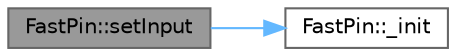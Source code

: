 digraph "FastPin::setInput"
{
 // LATEX_PDF_SIZE
  bgcolor="transparent";
  edge [fontname=Helvetica,fontsize=10,labelfontname=Helvetica,labelfontsize=10];
  node [fontname=Helvetica,fontsize=10,shape=box,height=0.2,width=0.4];
  rankdir="LR";
  Node1 [id="Node000001",label="FastPin::setInput",height=0.2,width=0.4,color="gray40", fillcolor="grey60", style="filled", fontcolor="black",tooltip="Set the pin mode as INPUT"];
  Node1 -> Node2 [id="edge1_Node000001_Node000002",color="steelblue1",style="solid",tooltip=" "];
  Node2 [id="Node000002",label="FastPin::_init",height=0.2,width=0.4,color="grey40", fillcolor="white", style="filled",URL="$db/d3b/class_fast_pin.html#a60c6fb75993ac57d29b097bf8df013c2",tooltip=" "];
}
